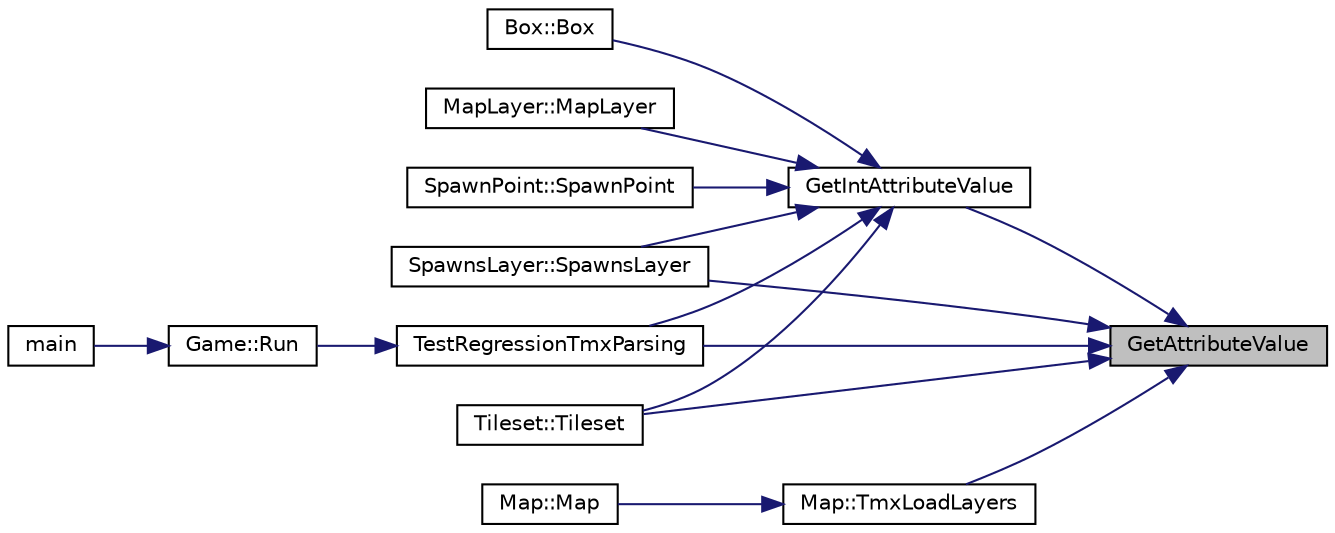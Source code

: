 digraph "GetAttributeValue"
{
 // LATEX_PDF_SIZE
  bgcolor="transparent";
  edge [fontname="Helvetica",fontsize="10",labelfontname="Helvetica",labelfontsize="10"];
  node [fontname="Helvetica",fontsize="10",shape=record];
  rankdir="RL";
  Node1 [label="GetAttributeValue",height=0.2,width=0.4,color="black", fillcolor="grey75", style="filled", fontcolor="black",tooltip="Retourne la valeur d'un attribut d'un balise XML."];
  Node1 -> Node2 [dir="back",color="midnightblue",fontsize="10",style="solid",fontname="Helvetica"];
  Node2 [label="GetIntAttributeValue",height=0.2,width=0.4,color="black",URL="$tmxParsing_8cpp.html#a9e759647152efbca273187768f806d1a",tooltip="Retourne la valeur d'un attribut d'un balise XML."];
  Node2 -> Node3 [dir="back",color="midnightblue",fontsize="10",style="solid",fontname="Helvetica"];
  Node3 [label="Box::Box",height=0.2,width=0.4,color="black",URL="$classBox.html#a929e51c7af7daa185f5fd6a8956c8e76",tooltip="Constructeur depuis balise d'une map .tmx."];
  Node2 -> Node4 [dir="back",color="midnightblue",fontsize="10",style="solid",fontname="Helvetica"];
  Node4 [label="MapLayer::MapLayer",height=0.2,width=0.4,color="black",URL="$classMapLayer.html#aaa68e0a5062ae9f9dc97383d3687b19e",tooltip="Constructeur avec data brut comme parametre."];
  Node2 -> Node5 [dir="back",color="midnightblue",fontsize="10",style="solid",fontname="Helvetica"];
  Node5 [label="SpawnPoint::SpawnPoint",height=0.2,width=0.4,color="black",URL="$classSpawnPoint.html#aad5dc128d02b983a3ccf52ee57a125b4",tooltip="Constructeur depuis balise d'une map .tmx."];
  Node2 -> Node6 [dir="back",color="midnightblue",fontsize="10",style="solid",fontname="Helvetica"];
  Node6 [label="SpawnsLayer::SpawnsLayer",height=0.2,width=0.4,color="black",URL="$classSpawnsLayer.html#aeb16f8270a085d422870501d1fcd3409",tooltip="Constructeur avec la balise des spawns du joueur et celle des ennemis."];
  Node2 -> Node7 [dir="back",color="midnightblue",fontsize="10",style="solid",fontname="Helvetica"];
  Node7 [label="TestRegressionTmxParsing",height=0.2,width=0.4,color="black",URL="$tmxParsing_8cpp.html#a9fa1a7abecf83a7b024f031c9ccac69f",tooltip="Fonction de test de regression."];
  Node7 -> Node8 [dir="back",color="midnightblue",fontsize="10",style="solid",fontname="Helvetica"];
  Node8 [label="Game::Run",height=0.2,width=0.4,color="black",URL="$classGame.html#a13910abb0107f073d1627043003b909b",tooltip="Lance le jeu dans le mode selectionné"];
  Node8 -> Node9 [dir="back",color="midnightblue",fontsize="10",style="solid",fontname="Helvetica"];
  Node9 [label="main",height=0.2,width=0.4,color="black",URL="$main_8cpp.html#a0ddf1224851353fc92bfbff6f499fa97",tooltip=" "];
  Node2 -> Node10 [dir="back",color="midnightblue",fontsize="10",style="solid",fontname="Helvetica"];
  Node10 [label="Tileset::Tileset",height=0.2,width=0.4,color="black",URL="$classTileset.html#af8a961b7dea8aa1172a6b1caa8b94e54",tooltip="Constructeur par copie."];
  Node1 -> Node6 [dir="back",color="midnightblue",fontsize="10",style="solid",fontname="Helvetica"];
  Node1 -> Node7 [dir="back",color="midnightblue",fontsize="10",style="solid",fontname="Helvetica"];
  Node1 -> Node10 [dir="back",color="midnightblue",fontsize="10",style="solid",fontname="Helvetica"];
  Node1 -> Node11 [dir="back",color="midnightblue",fontsize="10",style="solid",fontname="Helvetica"];
  Node11 [label="Map::TmxLoadLayers",height=0.2,width=0.4,color="black",URL="$classMap.html#ab57f33273034a118bb9434befbeb4263",tooltip="Charge les données d'un fichier .tmx."];
  Node11 -> Node12 [dir="back",color="midnightblue",fontsize="10",style="solid",fontname="Helvetica"];
  Node12 [label="Map::Map",height=0.2,width=0.4,color="black",URL="$classMap.html#aabdba839fca85548ccc15926cdb5f68a",tooltip="Constructeur prennant en parametre un fichier .tmx et un .tsx."];
}
